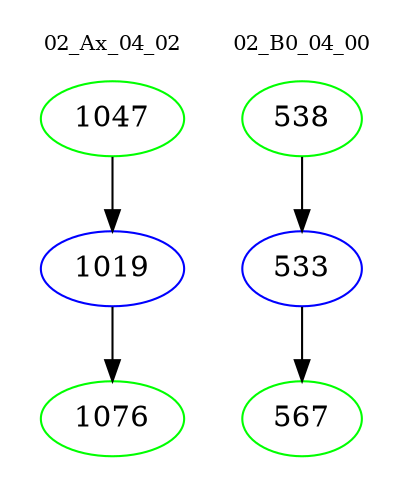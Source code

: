 digraph{
subgraph cluster_0 {
color = white
label = "02_Ax_04_02";
fontsize=10;
T0_1047 [label="1047", color="green"]
T0_1047 -> T0_1019 [color="black"]
T0_1019 [label="1019", color="blue"]
T0_1019 -> T0_1076 [color="black"]
T0_1076 [label="1076", color="green"]
}
subgraph cluster_1 {
color = white
label = "02_B0_04_00";
fontsize=10;
T1_538 [label="538", color="green"]
T1_538 -> T1_533 [color="black"]
T1_533 [label="533", color="blue"]
T1_533 -> T1_567 [color="black"]
T1_567 [label="567", color="green"]
}
}
